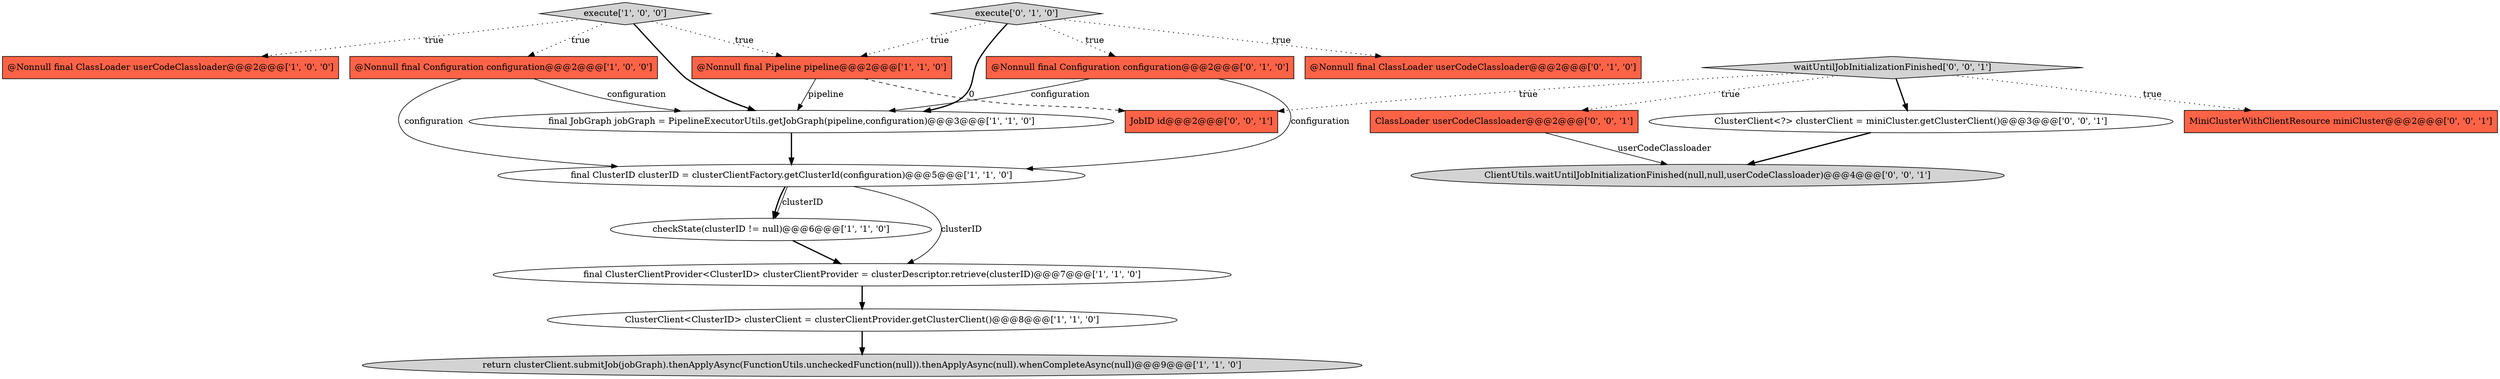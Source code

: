 digraph {
9 [style = filled, label = "execute['1', '0', '0']", fillcolor = lightgray, shape = diamond image = "AAA0AAABBB1BBB"];
1 [style = filled, label = "@Nonnull final Configuration configuration@@@2@@@['1', '0', '0']", fillcolor = tomato, shape = box image = "AAA0AAABBB1BBB"];
15 [style = filled, label = "ClusterClient<?> clusterClient = miniCluster.getClusterClient()@@@3@@@['0', '0', '1']", fillcolor = white, shape = ellipse image = "AAA0AAABBB3BBB"];
14 [style = filled, label = "ClientUtils.waitUntilJobInitializationFinished(null,null,userCodeClassloader)@@@4@@@['0', '0', '1']", fillcolor = lightgray, shape = ellipse image = "AAA0AAABBB3BBB"];
16 [style = filled, label = "waitUntilJobInitializationFinished['0', '0', '1']", fillcolor = lightgray, shape = diamond image = "AAA0AAABBB3BBB"];
7 [style = filled, label = "return clusterClient.submitJob(jobGraph).thenApplyAsync(FunctionUtils.uncheckedFunction(null)).thenApplyAsync(null).whenCompleteAsync(null)@@@9@@@['1', '1', '0']", fillcolor = lightgray, shape = ellipse image = "AAA0AAABBB1BBB"];
18 [style = filled, label = "JobID id@@@2@@@['0', '0', '1']", fillcolor = tomato, shape = box image = "AAA0AAABBB3BBB"];
0 [style = filled, label = "ClusterClient<ClusterID> clusterClient = clusterClientProvider.getClusterClient()@@@8@@@['1', '1', '0']", fillcolor = white, shape = ellipse image = "AAA0AAABBB1BBB"];
10 [style = filled, label = "@Nonnull final Configuration configuration@@@2@@@['0', '1', '0']", fillcolor = tomato, shape = box image = "AAA0AAABBB2BBB"];
11 [style = filled, label = "@Nonnull final ClassLoader userCodeClassloader@@@2@@@['0', '1', '0']", fillcolor = tomato, shape = box image = "AAA0AAABBB2BBB"];
12 [style = filled, label = "execute['0', '1', '0']", fillcolor = lightgray, shape = diamond image = "AAA0AAABBB2BBB"];
13 [style = filled, label = "ClassLoader userCodeClassloader@@@2@@@['0', '0', '1']", fillcolor = tomato, shape = box image = "AAA0AAABBB3BBB"];
17 [style = filled, label = "MiniClusterWithClientResource miniCluster@@@2@@@['0', '0', '1']", fillcolor = tomato, shape = box image = "AAA0AAABBB3BBB"];
5 [style = filled, label = "final JobGraph jobGraph = PipelineExecutorUtils.getJobGraph(pipeline,configuration)@@@3@@@['1', '1', '0']", fillcolor = white, shape = ellipse image = "AAA0AAABBB1BBB"];
2 [style = filled, label = "checkState(clusterID != null)@@@6@@@['1', '1', '0']", fillcolor = white, shape = ellipse image = "AAA0AAABBB1BBB"];
8 [style = filled, label = "@Nonnull final Pipeline pipeline@@@2@@@['1', '1', '0']", fillcolor = tomato, shape = box image = "AAA0AAABBB1BBB"];
6 [style = filled, label = "final ClusterID clusterID = clusterClientFactory.getClusterId(configuration)@@@5@@@['1', '1', '0']", fillcolor = white, shape = ellipse image = "AAA0AAABBB1BBB"];
4 [style = filled, label = "@Nonnull final ClassLoader userCodeClassloader@@@2@@@['1', '0', '0']", fillcolor = tomato, shape = box image = "AAA0AAABBB1BBB"];
3 [style = filled, label = "final ClusterClientProvider<ClusterID> clusterClientProvider = clusterDescriptor.retrieve(clusterID)@@@7@@@['1', '1', '0']", fillcolor = white, shape = ellipse image = "AAA0AAABBB1BBB"];
12->10 [style = dotted, label="true"];
9->8 [style = dotted, label="true"];
8->18 [style = dashed, label="0"];
0->7 [style = bold, label=""];
6->2 [style = solid, label="clusterID"];
12->11 [style = dotted, label="true"];
16->18 [style = dotted, label="true"];
9->1 [style = dotted, label="true"];
16->15 [style = bold, label=""];
16->13 [style = dotted, label="true"];
6->2 [style = bold, label=""];
2->3 [style = bold, label=""];
12->8 [style = dotted, label="true"];
10->5 [style = solid, label="configuration"];
12->5 [style = bold, label=""];
1->6 [style = solid, label="configuration"];
15->14 [style = bold, label=""];
8->5 [style = solid, label="pipeline"];
3->0 [style = bold, label=""];
9->4 [style = dotted, label="true"];
1->5 [style = solid, label="configuration"];
13->14 [style = solid, label="userCodeClassloader"];
16->17 [style = dotted, label="true"];
9->5 [style = bold, label=""];
10->6 [style = solid, label="configuration"];
5->6 [style = bold, label=""];
6->3 [style = solid, label="clusterID"];
}
